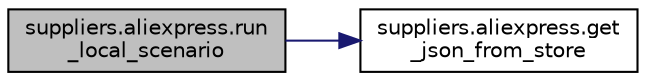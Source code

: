 digraph "suppliers.aliexpress.run_local_scenario"
{
 // LATEX_PDF_SIZE
  edge [fontname="Helvetica",fontsize="10",labelfontname="Helvetica",labelfontsize="10"];
  node [fontname="Helvetica",fontsize="10",shape=record];
  rankdir="LR";
  Node1 [label="suppliers.aliexpress.run\l_local_scenario",height=0.2,width=0.4,color="black", fillcolor="grey75", style="filled", fontcolor="black",tooltip=" "];
  Node1 -> Node2 [color="midnightblue",fontsize="10",style="solid",fontname="Helvetica"];
  Node2 [label="suppliers.aliexpress.get\l_json_from_store",height=0.2,width=0.4,color="black", fillcolor="white", style="filled",URL="$d7/dc2/namespacesuppliers_1_1aliexpress_abd75ce33c361016d23d80b84c32acac3.html#abd75ce33c361016d23d80b84c32acac3",tooltip=" "];
}
